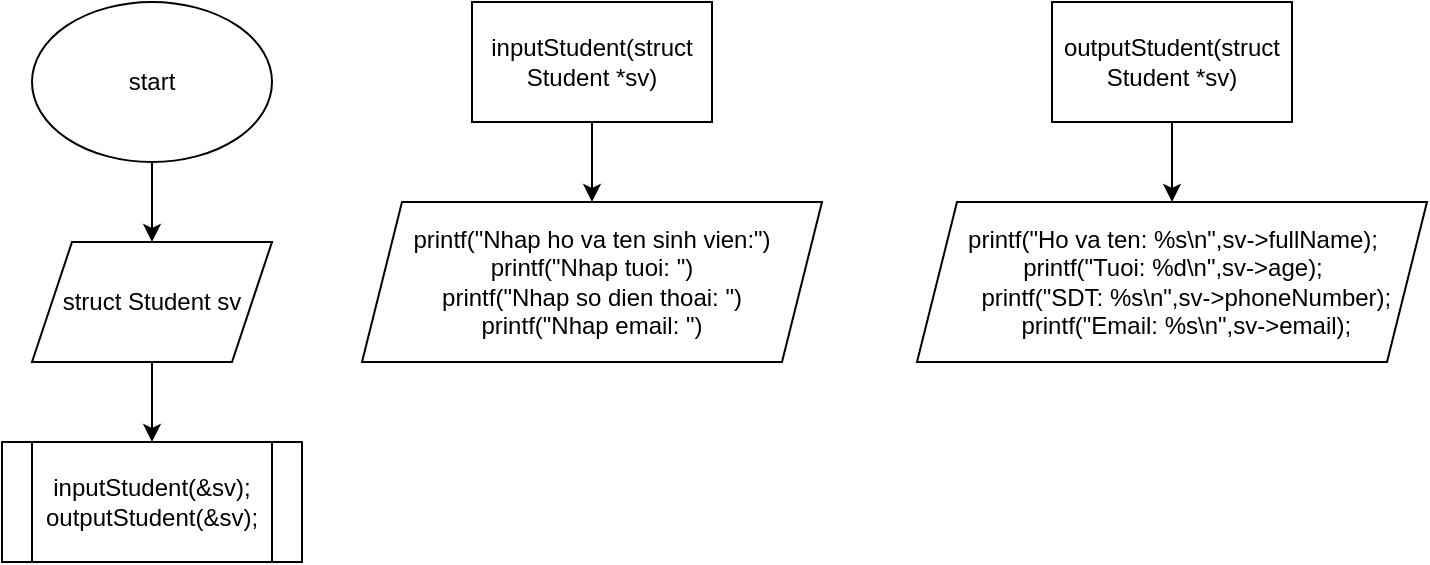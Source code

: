 <mxfile version="22.1.5" type="device">
  <diagram id="C5RBs43oDa-KdzZeNtuy" name="Page-1">
    <mxGraphModel dx="1120" dy="478" grid="1" gridSize="10" guides="1" tooltips="1" connect="1" arrows="1" fold="1" page="1" pageScale="1" pageWidth="827" pageHeight="1169" math="0" shadow="0">
      <root>
        <mxCell id="WIyWlLk6GJQsqaUBKTNV-0" />
        <mxCell id="WIyWlLk6GJQsqaUBKTNV-1" parent="WIyWlLk6GJQsqaUBKTNV-0" />
        <mxCell id="wcBtKA3A2Ehk8yw9U1C2-2" value="" style="edgeStyle=orthogonalEdgeStyle;rounded=0;orthogonalLoop=1;jettySize=auto;html=1;" edge="1" parent="WIyWlLk6GJQsqaUBKTNV-1" source="wcBtKA3A2Ehk8yw9U1C2-0" target="wcBtKA3A2Ehk8yw9U1C2-1">
          <mxGeometry relative="1" as="geometry" />
        </mxCell>
        <mxCell id="wcBtKA3A2Ehk8yw9U1C2-0" value="start" style="ellipse;whiteSpace=wrap;html=1;" vertex="1" parent="WIyWlLk6GJQsqaUBKTNV-1">
          <mxGeometry x="60" y="160" width="120" height="80" as="geometry" />
        </mxCell>
        <mxCell id="wcBtKA3A2Ehk8yw9U1C2-4" value="" style="edgeStyle=orthogonalEdgeStyle;rounded=0;orthogonalLoop=1;jettySize=auto;html=1;entryX=0.5;entryY=0;entryDx=0;entryDy=0;" edge="1" parent="WIyWlLk6GJQsqaUBKTNV-1" source="wcBtKA3A2Ehk8yw9U1C2-1" target="wcBtKA3A2Ehk8yw9U1C2-5">
          <mxGeometry relative="1" as="geometry">
            <mxPoint x="380" y="350" as="targetPoint" />
          </mxGeometry>
        </mxCell>
        <mxCell id="wcBtKA3A2Ehk8yw9U1C2-1" value="struct Student sv" style="shape=parallelogram;perimeter=parallelogramPerimeter;whiteSpace=wrap;html=1;fixedSize=1;" vertex="1" parent="WIyWlLk6GJQsqaUBKTNV-1">
          <mxGeometry x="60" y="280" width="120" height="60" as="geometry" />
        </mxCell>
        <mxCell id="wcBtKA3A2Ehk8yw9U1C2-5" value="&lt;div&gt;inputStudent(&amp;amp;sv);&lt;/div&gt;&lt;div&gt;outputStudent(&amp;amp;sv);&lt;span style=&quot;&quot;&gt;&lt;/span&gt;&lt;/div&gt;" style="shape=process;whiteSpace=wrap;html=1;backgroundOutline=1;" vertex="1" parent="WIyWlLk6GJQsqaUBKTNV-1">
          <mxGeometry x="45" y="380" width="150" height="60" as="geometry" />
        </mxCell>
        <mxCell id="wcBtKA3A2Ehk8yw9U1C2-9" value="" style="edgeStyle=orthogonalEdgeStyle;rounded=0;orthogonalLoop=1;jettySize=auto;html=1;" edge="1" parent="WIyWlLk6GJQsqaUBKTNV-1" source="wcBtKA3A2Ehk8yw9U1C2-7" target="wcBtKA3A2Ehk8yw9U1C2-8">
          <mxGeometry relative="1" as="geometry" />
        </mxCell>
        <mxCell id="wcBtKA3A2Ehk8yw9U1C2-7" value="inputStudent(struct Student *sv)" style="rounded=0;whiteSpace=wrap;html=1;" vertex="1" parent="WIyWlLk6GJQsqaUBKTNV-1">
          <mxGeometry x="280" y="160" width="120" height="60" as="geometry" />
        </mxCell>
        <mxCell id="wcBtKA3A2Ehk8yw9U1C2-8" value="printf(&quot;Nhap ho va ten sinh vien:&quot;)&lt;br&gt;printf(&quot;Nhap tuoi: &quot;)&lt;br&gt;printf(&quot;Nhap so dien thoai: &quot;)&lt;br&gt;printf(&quot;Nhap email: &quot;)" style="shape=parallelogram;perimeter=parallelogramPerimeter;whiteSpace=wrap;html=1;fixedSize=1;" vertex="1" parent="WIyWlLk6GJQsqaUBKTNV-1">
          <mxGeometry x="225" y="260" width="230" height="80" as="geometry" />
        </mxCell>
        <mxCell id="wcBtKA3A2Ehk8yw9U1C2-12" value="" style="edgeStyle=orthogonalEdgeStyle;rounded=0;orthogonalLoop=1;jettySize=auto;html=1;" edge="1" parent="WIyWlLk6GJQsqaUBKTNV-1" source="wcBtKA3A2Ehk8yw9U1C2-10" target="wcBtKA3A2Ehk8yw9U1C2-11">
          <mxGeometry relative="1" as="geometry" />
        </mxCell>
        <mxCell id="wcBtKA3A2Ehk8yw9U1C2-10" value="outputStudent(struct Student *sv)" style="rounded=0;whiteSpace=wrap;html=1;" vertex="1" parent="WIyWlLk6GJQsqaUBKTNV-1">
          <mxGeometry x="570" y="160" width="120" height="60" as="geometry" />
        </mxCell>
        <mxCell id="wcBtKA3A2Ehk8yw9U1C2-11" value="&lt;div&gt;printf(&quot;Ho va ten: %s\n&quot;,sv-&amp;gt;fullName);&lt;/div&gt;&lt;div&gt;printf(&quot;Tuoi: %d\n&quot;,sv-&amp;gt;age);&lt;span style=&quot;&quot;&gt;&lt;/span&gt;&lt;/div&gt;&lt;div&gt;&lt;span style=&quot;&quot;&gt;&lt;span style=&quot;&quot;&gt;&lt;span style=&quot;white-space: pre;&quot;&gt;&amp;nbsp;&amp;nbsp;&amp;nbsp;&amp;nbsp;&lt;/span&gt;&lt;/span&gt;printf(&quot;SDT: %s\n&quot;,sv-&amp;gt;phoneNumber);&lt;/span&gt;&lt;/div&gt;&lt;div&gt;&lt;span style=&quot;&quot;&gt;&lt;span style=&quot;&quot;&gt;&lt;span style=&quot;white-space: pre;&quot;&gt;&amp;nbsp;&amp;nbsp;&amp;nbsp;&amp;nbsp;&lt;/span&gt;&lt;/span&gt;printf(&quot;Email: %s\n&quot;,sv-&amp;gt;email);&lt;/span&gt;&lt;/div&gt;" style="shape=parallelogram;perimeter=parallelogramPerimeter;whiteSpace=wrap;html=1;fixedSize=1;" vertex="1" parent="WIyWlLk6GJQsqaUBKTNV-1">
          <mxGeometry x="502.5" y="260" width="255" height="80" as="geometry" />
        </mxCell>
      </root>
    </mxGraphModel>
  </diagram>
</mxfile>
